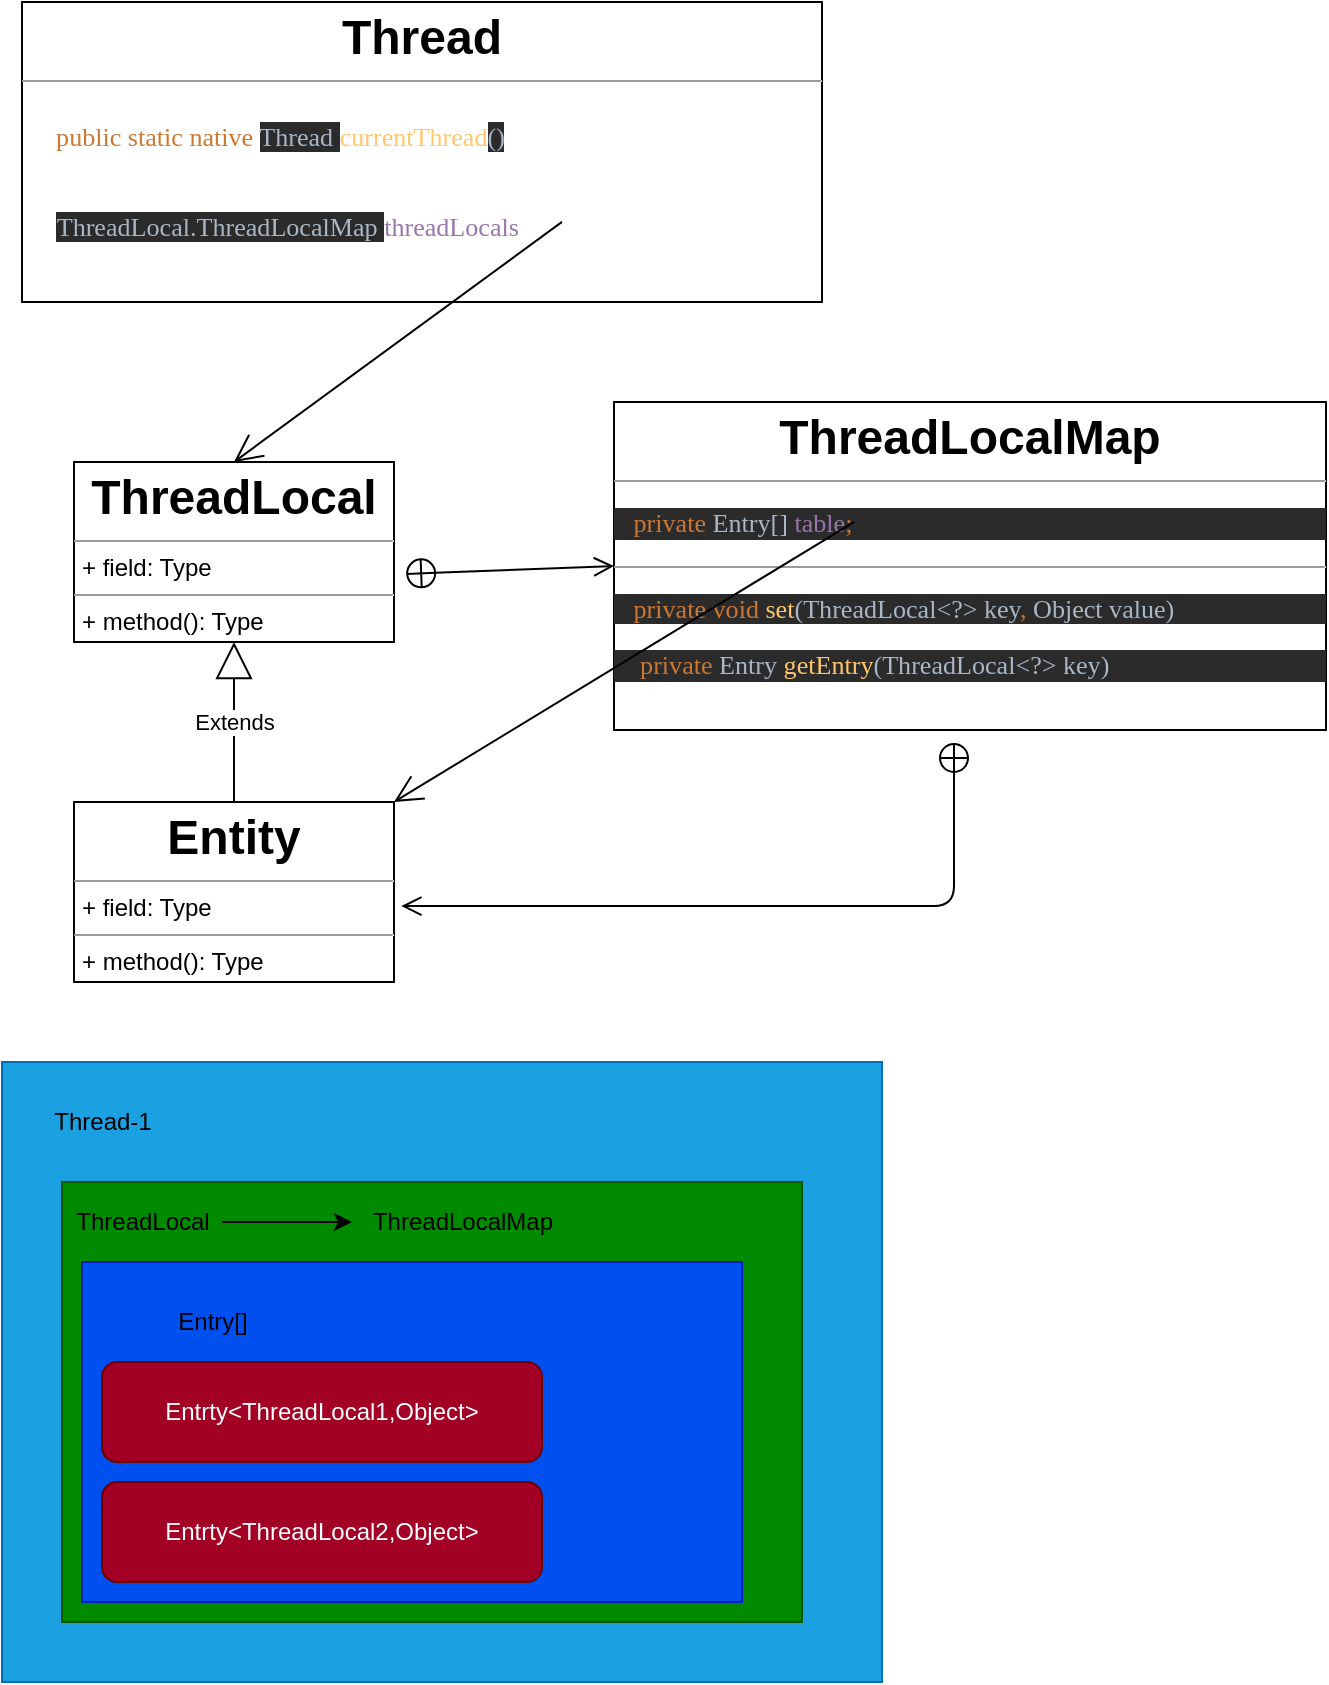 <mxfile version="13.1.3" pages="3">
    <diagram id="6hGFLwfOUW9BJ-s0fimq" name="ThreadLocal">
        <mxGraphModel dx="952" dy="685" grid="1" gridSize="10" guides="1" tooltips="1" connect="1" arrows="1" fold="1" page="1" pageScale="1" pageWidth="827" pageHeight="1169" math="0" shadow="0">
            <root>
                <mxCell id="0"/>
                <mxCell id="1" parent="0"/>
                <mxCell id="18" value="" style="group" parent="1" vertex="1" connectable="0">
                    <mxGeometry x="20" y="10" width="652" height="490" as="geometry"/>
                </mxCell>
                <mxCell id="6" value="&lt;h1 style=&quot;margin: 0px ; margin-top: 4px ; text-align: center&quot;&gt;&lt;b&gt;ThreadLocal&lt;/b&gt;&lt;/h1&gt;&lt;hr size=&quot;1&quot;&gt;&lt;p style=&quot;margin: 0px ; margin-left: 4px&quot;&gt;+ field: Type&lt;/p&gt;&lt;hr size=&quot;1&quot;&gt;&lt;p style=&quot;margin: 0px ; margin-left: 4px&quot;&gt;+ method(): Type&lt;/p&gt;" style="verticalAlign=top;align=left;overflow=fill;fontSize=12;fontFamily=Helvetica;html=1;" parent="18" vertex="1">
                    <mxGeometry x="26" y="230" width="160" height="90" as="geometry"/>
                </mxCell>
                <mxCell id="9" value="&lt;h1 style=&quot;margin: 0px ; margin-top: 4px ; text-align: center&quot;&gt;&lt;b&gt;ThreadLocalMap&lt;/b&gt;&lt;/h1&gt;&lt;hr size=&quot;1&quot;&gt;&lt;pre style=&quot;background-color: #2b2b2b ; color: #a9b7c6 ; font-family: &amp;#34;jetbrains mono&amp;#34; ; font-size: 9.8pt&quot;&gt;&lt;span style=&quot;color: #cc7832&quot;&gt;   private &lt;/span&gt;Entry[] &lt;span style=&quot;color: #9876aa&quot;&gt;table&lt;/span&gt;&lt;span style=&quot;color: #cc7832&quot;&gt;;&lt;/span&gt;&lt;/pre&gt;&lt;hr size=&quot;1&quot;&gt;&lt;pre style=&quot;background-color: #2b2b2b ; color: #a9b7c6 ; font-family: &amp;#34;jetbrains mono&amp;#34; ; font-size: 9.8pt&quot;&gt;&lt;span style=&quot;color: #cc7832&quot;&gt;   private void &lt;/span&gt;&lt;span style=&quot;color: #ffc66d&quot;&gt;set&lt;/span&gt;(ThreadLocal&amp;lt;?&amp;gt; key&lt;span style=&quot;color: #cc7832&quot;&gt;, &lt;/span&gt;Object value)&lt;/pre&gt;&lt;pre style=&quot;background-color: #2b2b2b ; color: #a9b7c6 ; font-family: &amp;#34;jetbrains mono&amp;#34; ; font-size: 9.8pt&quot;&gt;&lt;span style=&quot;font-size: 9.8pt ; white-space: nowrap ; color: rgb(204 , 120 , 50)&quot;&gt;&amp;nbsp; &amp;nbsp; private &lt;/span&gt;&lt;span style=&quot;font-size: 9.8pt ; white-space: nowrap&quot;&gt;Entry &lt;/span&gt;&lt;span style=&quot;font-size: 9.8pt ; white-space: nowrap ; color: rgb(255 , 198 , 109)&quot;&gt;getEntry&lt;/span&gt;&lt;span style=&quot;font-size: 9.8pt ; white-space: nowrap&quot;&gt;(ThreadLocal&amp;lt;?&amp;gt; key)&lt;/span&gt;&lt;br&gt;&lt;/pre&gt;" style="verticalAlign=top;align=left;overflow=fill;fontSize=12;fontFamily=Helvetica;html=1;" parent="18" vertex="1">
                    <mxGeometry x="296" y="200" width="356" height="164" as="geometry"/>
                </mxCell>
                <mxCell id="10" value="&lt;h1 style=&quot;margin: 0px ; margin-top: 4px ; text-align: center&quot;&gt;&lt;b&gt;Entity&lt;/b&gt;&lt;/h1&gt;&lt;hr size=&quot;1&quot;&gt;&lt;p style=&quot;margin: 0px ; margin-left: 4px&quot;&gt;+ field: Type&lt;/p&gt;&lt;hr size=&quot;1&quot;&gt;&lt;p style=&quot;margin: 0px ; margin-left: 4px&quot;&gt;+ method(): Type&lt;/p&gt;" style="verticalAlign=top;align=left;overflow=fill;fontSize=12;fontFamily=Helvetica;html=1;" parent="18" vertex="1">
                    <mxGeometry x="26" y="400" width="160" height="90" as="geometry"/>
                </mxCell>
                <mxCell id="11" value="&lt;h1 style=&quot;margin: 0px ; margin-top: 4px ; text-align: center&quot;&gt;&lt;b&gt;Thread&lt;/b&gt;&lt;/h1&gt;&lt;hr size=&quot;1&quot;&gt;&lt;p style=&quot;margin: 0px ; margin-left: 4px&quot;&gt;&lt;/p&gt;&lt;p style=&quot;margin: 0px ; margin-left: 4px&quot;&gt;&lt;br&gt;&lt;span style=&quot;font-family: &amp;#34;jetbrains mono&amp;#34; ; font-size: 9.8pt ; color: rgb(204 , 120 , 50)&quot;&gt;&amp;nbsp; &amp;nbsp; public static native &lt;/span&gt;&lt;span style=&quot;background-color: rgb(43 , 43 , 43) ; color: rgb(169 , 183 , 198) ; font-family: &amp;#34;jetbrains mono&amp;#34; ; font-size: 9.8pt&quot;&gt;Thread &lt;/span&gt;&lt;span style=&quot;font-family: &amp;#34;jetbrains mono&amp;#34; ; font-size: 9.8pt ; color: rgb(255 , 198 , 109)&quot;&gt;currentThread&lt;/span&gt;&lt;span style=&quot;background-color: rgb(43 , 43 , 43) ; color: rgb(169 , 183 , 198) ; font-family: &amp;#34;jetbrains mono&amp;#34; ; font-size: 9.8pt&quot;&gt;()&lt;/span&gt;&lt;/p&gt;&lt;p style=&quot;margin: 0px ; margin-left: 4px&quot;&gt;&lt;br&gt;&lt;/p&gt;&lt;p style=&quot;margin: 0px ; margin-left: 4px&quot;&gt;&lt;br&gt;&lt;/p&gt;&lt;p style=&quot;margin: 0px ; margin-left: 4px&quot;&gt;&amp;nbsp; &amp;nbsp;&amp;nbsp;&lt;span style=&quot;background-color: rgb(43 , 43 , 43) ; color: rgb(169 , 183 , 198) ; font-family: &amp;#34;jetbrains mono&amp;#34; ; font-size: 9.8pt&quot;&gt;ThreadLocal.ThreadLocalMap &lt;/span&gt;&lt;span style=&quot;font-family: &amp;#34;jetbrains mono&amp;#34; ; font-size: 9.8pt ; color: rgb(152 , 118 , 170)&quot;&gt;threadLocals&lt;/span&gt;&lt;/p&gt;" style="verticalAlign=top;align=left;overflow=fill;fontSize=12;fontFamily=Helvetica;html=1;" parent="18" vertex="1">
                    <mxGeometry width="400" height="150" as="geometry"/>
                </mxCell>
                <mxCell id="12" value="" style="endArrow=open;startArrow=circlePlus;endFill=0;startFill=0;endSize=8;html=1;exitX=1.035;exitY=0.622;exitDx=0;exitDy=0;exitPerimeter=0;entryX=0;entryY=0.5;entryDx=0;entryDy=0;" parent="18" source="6" target="9" edge="1">
                    <mxGeometry width="160" relative="1" as="geometry">
                        <mxPoint x="386" y="280" as="sourcePoint"/>
                        <mxPoint x="546" y="280" as="targetPoint"/>
                    </mxGeometry>
                </mxCell>
                <mxCell id="14" value="Extends" style="endArrow=block;endSize=16;endFill=0;html=1;entryX=0.5;entryY=1;entryDx=0;entryDy=0;exitX=0.5;exitY=0;exitDx=0;exitDy=0;" parent="18" source="10" target="6" edge="1">
                    <mxGeometry width="160" relative="1" as="geometry">
                        <mxPoint x="86" y="390" as="sourcePoint"/>
                        <mxPoint x="246" y="390" as="targetPoint"/>
                    </mxGeometry>
                </mxCell>
                <mxCell id="15" value="" style="endArrow=open;startArrow=circlePlus;endFill=0;startFill=0;endSize=8;html=1;entryX=1.023;entryY=0.578;entryDx=0;entryDy=0;entryPerimeter=0;" parent="18" target="10" edge="1">
                    <mxGeometry width="160" relative="1" as="geometry">
                        <mxPoint x="466" y="370" as="sourcePoint"/>
                        <mxPoint x="546" y="280" as="targetPoint"/>
                        <Array as="points">
                            <mxPoint x="466" y="452"/>
                        </Array>
                    </mxGeometry>
                </mxCell>
                <mxCell id="16" value="" style="endArrow=open;endFill=1;endSize=12;html=1;exitX=0.675;exitY=0.733;exitDx=0;exitDy=0;exitPerimeter=0;entryX=0.5;entryY=0;entryDx=0;entryDy=0;" parent="18" source="11" target="6" edge="1">
                    <mxGeometry width="160" relative="1" as="geometry">
                        <mxPoint x="386" y="280" as="sourcePoint"/>
                        <mxPoint x="546" y="280" as="targetPoint"/>
                    </mxGeometry>
                </mxCell>
                <mxCell id="17" value="" style="endArrow=open;endFill=1;endSize=12;html=1;entryX=1;entryY=0;entryDx=0;entryDy=0;exitX=0.337;exitY=0.366;exitDx=0;exitDy=0;exitPerimeter=0;" parent="18" source="9" target="10" edge="1">
                    <mxGeometry width="160" relative="1" as="geometry">
                        <mxPoint x="423" y="200" as="sourcePoint"/>
                        <mxPoint x="116" y="240" as="targetPoint"/>
                    </mxGeometry>
                </mxCell>
                <mxCell id="32" value="" style="group" parent="1" vertex="1" connectable="0">
                    <mxGeometry x="10" y="540" width="440" height="310" as="geometry"/>
                </mxCell>
                <mxCell id="19" value="" style="rounded=0;whiteSpace=wrap;html=1;fillColor=#1ba1e2;strokeColor=#006EAF;fontColor=#ffffff;" parent="32" vertex="1">
                    <mxGeometry width="440" height="310" as="geometry"/>
                </mxCell>
                <mxCell id="20" value="Thread-1" style="text;html=1;align=center;verticalAlign=middle;resizable=0;points=[];autosize=1;" parent="32" vertex="1">
                    <mxGeometry x="20" y="20" width="60" height="20" as="geometry"/>
                </mxCell>
                <mxCell id="21" value="" style="rounded=0;whiteSpace=wrap;html=1;fillColor=#008a00;strokeColor=#005700;fontColor=#ffffff;" parent="32" vertex="1">
                    <mxGeometry x="30" y="60" width="370" height="220" as="geometry"/>
                </mxCell>
                <mxCell id="22" value="ThreadLocal" style="text;html=1;align=center;verticalAlign=middle;resizable=0;points=[];autosize=1;" parent="32" vertex="1">
                    <mxGeometry x="30" y="70" width="80" height="20" as="geometry"/>
                </mxCell>
                <mxCell id="23" value="ThreadLocalMap" style="text;html=1;align=center;verticalAlign=middle;resizable=0;points=[];autosize=1;" parent="32" vertex="1">
                    <mxGeometry x="175" y="70" width="110" height="20" as="geometry"/>
                </mxCell>
                <mxCell id="24" value="" style="edgeStyle=orthogonalEdgeStyle;rounded=0;orthogonalLoop=1;jettySize=auto;html=1;" parent="32" source="22" target="23" edge="1">
                    <mxGeometry relative="1" as="geometry"/>
                </mxCell>
                <mxCell id="27" value="" style="rounded=0;whiteSpace=wrap;html=1;fillColor=#0050ef;strokeColor=#001DBC;fontColor=#ffffff;" parent="32" vertex="1">
                    <mxGeometry x="40" y="100" width="330" height="170" as="geometry"/>
                </mxCell>
                <mxCell id="29" value="Entry[]" style="text;html=1;align=center;verticalAlign=middle;resizable=0;points=[];autosize=1;" parent="32" vertex="1">
                    <mxGeometry x="80" y="120" width="50" height="20" as="geometry"/>
                </mxCell>
                <mxCell id="30" value="Entrty&amp;lt;ThreadLocal1,Object&amp;gt;" style="rounded=1;whiteSpace=wrap;html=1;fillColor=#a20025;strokeColor=#6F0000;fontColor=#ffffff;" parent="32" vertex="1">
                    <mxGeometry x="50" y="150" width="220" height="50" as="geometry"/>
                </mxCell>
                <mxCell id="31" value="&lt;span&gt;Entrty&amp;lt;ThreadLocal2,Object&amp;gt;&lt;/span&gt;" style="rounded=1;whiteSpace=wrap;html=1;fillColor=#a20025;strokeColor=#6F0000;fontColor=#ffffff;" parent="32" vertex="1">
                    <mxGeometry x="50" y="210" width="220" height="50" as="geometry"/>
                </mxCell>
            </root>
        </mxGraphModel>
    </diagram>
    <diagram id="C3bg06jzLSXeeiRQfkHA" name="CAS vs Sync">
        <mxGraphModel dx="952" dy="685" grid="1" gridSize="10" guides="1" tooltips="1" connect="1" arrows="1" fold="1" page="1" pageScale="1" pageWidth="827" pageHeight="1169" math="0" shadow="0">
            <root>
                <mxCell id="J-xeYt7vEhWOmL54CXmc-0"/>
                <mxCell id="J-xeYt7vEhWOmL54CXmc-1" parent="J-xeYt7vEhWOmL54CXmc-0"/>
                <mxCell id="J-xeYt7vEhWOmL54CXmc-37" value="" style="group" parent="J-xeYt7vEhWOmL54CXmc-1" vertex="1" connectable="0">
                    <mxGeometry x="5" y="48" width="288" height="342" as="geometry"/>
                </mxCell>
                <mxCell id="J-xeYt7vEhWOmL54CXmc-35" value="Sync 悲观锁" style="text;html=1;align=center;verticalAlign=middle;resizable=0;points=[];autosize=1;" parent="J-xeYt7vEhWOmL54CXmc-37" vertex="1">
                    <mxGeometry y="322" width="80" height="20" as="geometry"/>
                </mxCell>
                <mxCell id="J-xeYt7vEhWOmL54CXmc-36" value="" style="group" parent="J-xeYt7vEhWOmL54CXmc-37" vertex="1" connectable="0">
                    <mxGeometry x="45" width="243" height="297" as="geometry"/>
                </mxCell>
                <mxCell id="J-xeYt7vEhWOmL54CXmc-25" value="" style="rounded=0;whiteSpace=wrap;html=1;fillColor=#eeeeee;strokeColor=#36393d;" parent="J-xeYt7vEhWOmL54CXmc-36" vertex="1">
                    <mxGeometry x="10" y="122" width="180" height="60" as="geometry"/>
                </mxCell>
                <mxCell id="J-xeYt7vEhWOmL54CXmc-26" value="&lt;b&gt;&lt;font style=&quot;font-size: 15px&quot; color=&quot;#000000&quot;&gt;count = count++&lt;/font&gt;&lt;/b&gt;" style="text;html=1;align=center;verticalAlign=middle;resizable=0;points=[];autosize=1;" parent="J-xeYt7vEhWOmL54CXmc-36" vertex="1">
                    <mxGeometry x="35" y="142" width="130" height="20" as="geometry"/>
                </mxCell>
                <mxCell id="J-xeYt7vEhWOmL54CXmc-27" value="" style="shape=flexArrow;endArrow=classic;html=1;" parent="J-xeYt7vEhWOmL54CXmc-36" edge="1">
                    <mxGeometry width="50" height="50" relative="1" as="geometry">
                        <mxPoint x="160" y="16" as="sourcePoint"/>
                        <mxPoint x="160" y="76" as="targetPoint"/>
                        <Array as="points">
                            <mxPoint x="160.5" y="16"/>
                        </Array>
                    </mxGeometry>
                </mxCell>
                <mxCell id="J-xeYt7vEhWOmL54CXmc-28" value="" style="shape=flexArrow;endArrow=classic;html=1;fillColor=#e51400;strokeColor=#B20000;" parent="J-xeYt7vEhWOmL54CXmc-36" edge="1">
                    <mxGeometry width="50" height="50" relative="1" as="geometry">
                        <mxPoint x="190" y="18" as="sourcePoint"/>
                        <mxPoint x="190" y="78" as="targetPoint"/>
                    </mxGeometry>
                </mxCell>
                <mxCell id="J-xeYt7vEhWOmL54CXmc-29" value="" style="shape=flexArrow;endArrow=classic;html=1;fillColor=#e51400;strokeColor=#B20000;" parent="J-xeYt7vEhWOmL54CXmc-36" edge="1">
                    <mxGeometry width="50" height="50" relative="1" as="geometry">
                        <mxPoint x="213" y="20" as="sourcePoint"/>
                        <mxPoint x="213" y="80" as="targetPoint"/>
                    </mxGeometry>
                </mxCell>
                <mxCell id="J-xeYt7vEhWOmL54CXmc-30" value="" style="shape=flexArrow;endArrow=classic;html=1;fillColor=#e51400;strokeColor=#B20000;" parent="J-xeYt7vEhWOmL54CXmc-36" edge="1">
                    <mxGeometry width="50" height="50" relative="1" as="geometry">
                        <mxPoint x="243" y="22" as="sourcePoint"/>
                        <mxPoint x="243" y="82" as="targetPoint"/>
                    </mxGeometry>
                </mxCell>
                <mxCell id="J-xeYt7vEhWOmL54CXmc-31" value="count = 0&lt;br&gt;count = count++" style="text;html=1;align=center;verticalAlign=middle;resizable=0;points=[];autosize=1;" parent="J-xeYt7vEhWOmL54CXmc-36" vertex="1">
                    <mxGeometry x="17" width="100" height="30" as="geometry"/>
                </mxCell>
                <mxCell id="J-xeYt7vEhWOmL54CXmc-32" value="" style="shape=flexArrow;endArrow=classic;html=1;" parent="J-xeYt7vEhWOmL54CXmc-36" edge="1">
                    <mxGeometry width="50" height="50" relative="1" as="geometry">
                        <mxPoint x="35" y="235" as="sourcePoint"/>
                        <mxPoint x="35" y="295" as="targetPoint"/>
                        <Array as="points">
                            <mxPoint x="35.5" y="235"/>
                        </Array>
                    </mxGeometry>
                </mxCell>
                <mxCell id="J-xeYt7vEhWOmL54CXmc-33" value="" style="shape=flexArrow;endArrow=classic;html=1;fillColor=#e51400;strokeColor=#B20000;" parent="J-xeYt7vEhWOmL54CXmc-36" edge="1">
                    <mxGeometry width="50" height="50" relative="1" as="geometry">
                        <mxPoint x="65" y="237" as="sourcePoint"/>
                        <mxPoint x="65" y="297" as="targetPoint"/>
                    </mxGeometry>
                </mxCell>
                <mxCell id="J-xeYt7vEhWOmL54CXmc-34" value="锁" style="ellipse;whiteSpace=wrap;html=1;aspect=fixed;fillColor=#a20025;strokeColor=#6F0000;fontColor=#ffffff;" parent="J-xeYt7vEhWOmL54CXmc-36" vertex="1">
                    <mxGeometry y="92" width="50" height="50" as="geometry"/>
                </mxCell>
                <mxCell id="J-xeYt7vEhWOmL54CXmc-38" value="" style="group" parent="J-xeYt7vEhWOmL54CXmc-1" vertex="1" connectable="0">
                    <mxGeometry x="430" y="30" width="380" height="536" as="geometry"/>
                </mxCell>
                <mxCell id="J-xeYt7vEhWOmL54CXmc-2" value="cou" style="rounded=0;whiteSpace=wrap;html=1;fillColor=#f9f7ed;strokeColor=#36393d;" parent="J-xeYt7vEhWOmL54CXmc-38" vertex="1">
                    <mxGeometry y="90" width="210" height="60" as="geometry"/>
                </mxCell>
                <mxCell id="J-xeYt7vEhWOmL54CXmc-3" value="" style="rounded=0;whiteSpace=wrap;html=1;fillColor=#f9f7ed;strokeColor=#36393d;" parent="J-xeYt7vEhWOmL54CXmc-38" vertex="1">
                    <mxGeometry y="180" width="210" height="60" as="geometry"/>
                </mxCell>
                <mxCell id="J-xeYt7vEhWOmL54CXmc-16" style="edgeStyle=orthogonalEdgeStyle;rounded=0;orthogonalLoop=1;jettySize=auto;html=1;entryX=0.75;entryY=0;entryDx=0;entryDy=0;" parent="J-xeYt7vEhWOmL54CXmc-38" source="J-xeYt7vEhWOmL54CXmc-4" target="J-xeYt7vEhWOmL54CXmc-2" edge="1">
                    <mxGeometry relative="1" as="geometry">
                        <mxPoint x="210" y="30" as="targetPoint"/>
                        <Array as="points">
                            <mxPoint x="380" y="365"/>
                            <mxPoint x="380" y="10"/>
                            <mxPoint x="158" y="10"/>
                        </Array>
                    </mxGeometry>
                </mxCell>
                <mxCell id="J-xeYt7vEhWOmL54CXmc-4" value="" style="rounded=0;whiteSpace=wrap;html=1;fillColor=#ffcc99;strokeColor=#36393d;" parent="J-xeYt7vEhWOmL54CXmc-38" vertex="1">
                    <mxGeometry x="10" y="290" width="200" height="150" as="geometry"/>
                </mxCell>
                <mxCell id="J-xeYt7vEhWOmL54CXmc-5" value="" style="rounded=0;whiteSpace=wrap;html=1;fillColor=#f9f7ed;strokeColor=#36393d;" parent="J-xeYt7vEhWOmL54CXmc-38" vertex="1">
                    <mxGeometry x="40" y="300" width="160" height="60" as="geometry"/>
                </mxCell>
                <mxCell id="J-xeYt7vEhWOmL54CXmc-6" value="" style="rounded=0;whiteSpace=wrap;html=1;fillColor=#f9f7ed;strokeColor=#36393d;" parent="J-xeYt7vEhWOmL54CXmc-38" vertex="1">
                    <mxGeometry x="52.5" y="370" width="135" height="60" as="geometry"/>
                </mxCell>
                <mxCell id="J-xeYt7vEhWOmL54CXmc-7" value="&lt;b&gt;&lt;font style=&quot;font-size: 15px&quot; color=&quot;#000000&quot;&gt;count = 1&lt;/font&gt;&lt;/b&gt;" style="text;html=1;align=center;verticalAlign=middle;resizable=0;points=[];autosize=1;" parent="J-xeYt7vEhWOmL54CXmc-38" vertex="1">
                    <mxGeometry x="20" y="100" width="80" height="20" as="geometry"/>
                </mxCell>
                <mxCell id="J-xeYt7vEhWOmL54CXmc-8" value="&lt;b&gt;&lt;font style=&quot;font-size: 15px&quot; color=&quot;#000000&quot;&gt;count ++1---&amp;gt;2&lt;/font&gt;&lt;/b&gt;" style="text;html=1;align=center;verticalAlign=middle;resizable=0;points=[];autosize=1;" parent="J-xeYt7vEhWOmL54CXmc-38" vertex="1">
                    <mxGeometry x="20" y="200" width="120" height="20" as="geometry"/>
                </mxCell>
                <mxCell id="J-xeYt7vEhWOmL54CXmc-13" style="edgeStyle=orthogonalEdgeStyle;rounded=0;orthogonalLoop=1;jettySize=auto;html=1;entryX=0.5;entryY=0;entryDx=0;entryDy=0;" parent="J-xeYt7vEhWOmL54CXmc-38" source="J-xeYt7vEhWOmL54CXmc-3" target="J-xeYt7vEhWOmL54CXmc-4" edge="1">
                    <mxGeometry relative="1" as="geometry"/>
                </mxCell>
                <mxCell id="J-xeYt7vEhWOmL54CXmc-9" value="" style="endArrow=classic;html=1;exitX=0.5;exitY=1;exitDx=0;exitDy=0;" parent="J-xeYt7vEhWOmL54CXmc-38" source="J-xeYt7vEhWOmL54CXmc-2" target="J-xeYt7vEhWOmL54CXmc-3" edge="1">
                    <mxGeometry width="50" height="50" relative="1" as="geometry">
                        <mxPoint x="-40" y="250" as="sourcePoint"/>
                        <mxPoint x="10" y="290" as="targetPoint"/>
                    </mxGeometry>
                </mxCell>
                <mxCell id="J-xeYt7vEhWOmL54CXmc-14" value="&lt;b&gt;&lt;font style=&quot;font-size: 15px&quot; color=&quot;#000000&quot;&gt;Compare&lt;br&gt;count ? 1&lt;br&gt;&lt;/font&gt;&lt;/b&gt;" style="text;html=1;align=center;verticalAlign=middle;resizable=0;points=[];autosize=1;" parent="J-xeYt7vEhWOmL54CXmc-38" vertex="1">
                    <mxGeometry x="70" y="315" width="80" height="30" as="geometry"/>
                </mxCell>
                <mxCell id="J-xeYt7vEhWOmL54CXmc-15" value="&lt;b&gt;&lt;font style=&quot;font-size: 15px&quot; color=&quot;#000000&quot;&gt;Swap 1---&amp;gt; 2&lt;br&gt;&lt;/font&gt;&lt;/b&gt;" style="text;html=1;align=center;verticalAlign=middle;resizable=0;points=[];autosize=1;" parent="J-xeYt7vEhWOmL54CXmc-38" vertex="1">
                    <mxGeometry x="60" y="390" width="100" height="20" as="geometry"/>
                </mxCell>
                <mxCell id="J-xeYt7vEhWOmL54CXmc-17" value="CAS&lt;br&gt;" style="text;html=1;align=center;verticalAlign=middle;resizable=0;points=[];autosize=1;" parent="J-xeYt7vEhWOmL54CXmc-38" vertex="1">
                    <mxGeometry x="273" y="191" width="40" height="20" as="geometry"/>
                </mxCell>
                <mxCell id="J-xeYt7vEhWOmL54CXmc-18" value="" style="shape=flexArrow;endArrow=classic;html=1;" parent="J-xeYt7vEhWOmL54CXmc-38" edge="1">
                    <mxGeometry width="50" height="50" relative="1" as="geometry">
                        <mxPoint x="40" as="sourcePoint"/>
                        <mxPoint x="40" y="60" as="targetPoint"/>
                    </mxGeometry>
                </mxCell>
                <mxCell id="J-xeYt7vEhWOmL54CXmc-19" value="" style="shape=flexArrow;endArrow=classic;html=1;" parent="J-xeYt7vEhWOmL54CXmc-38" edge="1">
                    <mxGeometry width="50" height="50" relative="1" as="geometry">
                        <mxPoint x="70" y="2" as="sourcePoint"/>
                        <mxPoint x="70" y="62" as="targetPoint"/>
                    </mxGeometry>
                </mxCell>
                <mxCell id="J-xeYt7vEhWOmL54CXmc-20" value="" style="shape=flexArrow;endArrow=classic;html=1;" parent="J-xeYt7vEhWOmL54CXmc-38" edge="1">
                    <mxGeometry width="50" height="50" relative="1" as="geometry">
                        <mxPoint x="21.5" y="470" as="sourcePoint"/>
                        <mxPoint x="21.5" y="530" as="targetPoint"/>
                    </mxGeometry>
                </mxCell>
                <mxCell id="J-xeYt7vEhWOmL54CXmc-21" value="" style="shape=flexArrow;endArrow=classic;html=1;" parent="J-xeYt7vEhWOmL54CXmc-38" edge="1">
                    <mxGeometry width="50" height="50" relative="1" as="geometry">
                        <mxPoint x="51.5" y="472" as="sourcePoint"/>
                        <mxPoint x="51.5" y="532" as="targetPoint"/>
                    </mxGeometry>
                </mxCell>
                <mxCell id="J-xeYt7vEhWOmL54CXmc-22" value="" style="shape=flexArrow;endArrow=classic;html=1;" parent="J-xeYt7vEhWOmL54CXmc-38" edge="1">
                    <mxGeometry width="50" height="50" relative="1" as="geometry">
                        <mxPoint x="74.5" y="474" as="sourcePoint"/>
                        <mxPoint x="74.5" y="534" as="targetPoint"/>
                    </mxGeometry>
                </mxCell>
                <mxCell id="J-xeYt7vEhWOmL54CXmc-23" value="" style="shape=flexArrow;endArrow=classic;html=1;" parent="J-xeYt7vEhWOmL54CXmc-38" edge="1">
                    <mxGeometry width="50" height="50" relative="1" as="geometry">
                        <mxPoint x="104.5" y="476" as="sourcePoint"/>
                        <mxPoint x="104.5" y="536" as="targetPoint"/>
                    </mxGeometry>
                </mxCell>
                <mxCell id="J-xeYt7vEhWOmL54CXmc-24" value="Text" style="text;html=1;align=center;verticalAlign=middle;resizable=0;points=[];autosize=1;" parent="J-xeYt7vEhWOmL54CXmc-38" vertex="1">
                    <mxGeometry x="195" y="506" width="40" height="20" as="geometry"/>
                </mxCell>
            </root>
        </mxGraphModel>
    </diagram>
    <diagram id="_Qss3_vUQX4qvZxgMgW1" name="FutureTask">
        <mxGraphModel dx="952" dy="685" grid="1" gridSize="10" guides="1" tooltips="1" connect="1" arrows="1" fold="1" page="1" pageScale="1" pageWidth="827" pageHeight="1169" background="none" math="0" shadow="0">
            <root>
                <mxCell id="ssK1hMnGsCodJUUgialT-0"/>
                <mxCell id="ssK1hMnGsCodJUUgialT-1" parent="ssK1hMnGsCodJUUgialT-0"/>
                <mxCell id="ssK1hMnGsCodJUUgialT-2" value="«interface»&lt;br&gt;&lt;pre style=&quot;background-color: #2b2b2b ; color: #a9b7c6 ; font-family: &amp;#34;jetbrains mono&amp;#34; ; font-size: 9.8pt&quot;&gt;RunnableFuture&lt;/pre&gt;" style="html=1;" parent="ssK1hMnGsCodJUUgialT-1" vertex="1">
                    <mxGeometry x="340" y="160" width="110" height="70" as="geometry"/>
                </mxCell>
                <mxCell id="ssK1hMnGsCodJUUgialT-3" value="«interface»&lt;br&gt;&lt;pre style=&quot;background-color: #2b2b2b ; color: #a9b7c6 ; font-family: &amp;#34;jetbrains mono&amp;#34; ; font-size: 9.8pt&quot;&gt;Runnable&lt;/pre&gt;" style="html=1;" parent="ssK1hMnGsCodJUUgialT-1" vertex="1">
                    <mxGeometry x="430" y="30" width="110" height="70" as="geometry"/>
                </mxCell>
                <mxCell id="ssK1hMnGsCodJUUgialT-4" value="«interface»&lt;br&gt;&lt;pre style=&quot;background-color: #2b2b2b ; color: #a9b7c6 ; font-family: &amp;#34;jetbrains mono&amp;#34; ; font-size: 9.8pt&quot;&gt;&lt;pre style=&quot;font-family: &amp;#34;jetbrains mono&amp;#34; ; font-size: 9.8pt&quot;&gt;Future&lt;/pre&gt;&lt;/pre&gt;" style="html=1;" parent="ssK1hMnGsCodJUUgialT-1" vertex="1">
                    <mxGeometry x="250" y="30" width="110" height="70" as="geometry"/>
                </mxCell>
                <mxCell id="OXL2tJBqi7OweN5Bub2e-0" value="Extends" style="endArrow=block;endSize=16;endFill=0;html=1;entryX=0.5;entryY=1;entryDx=0;entryDy=0;exitX=0;exitY=0.5;exitDx=0;exitDy=0;" parent="ssK1hMnGsCodJUUgialT-1" source="ssK1hMnGsCodJUUgialT-2" target="ssK1hMnGsCodJUUgialT-4" edge="1">
                    <mxGeometry width="160" relative="1" as="geometry">
                        <mxPoint x="360" y="150" as="sourcePoint"/>
                        <mxPoint x="570" y="350" as="targetPoint"/>
                        <Array as="points">
                            <mxPoint x="300" y="195"/>
                        </Array>
                    </mxGeometry>
                </mxCell>
                <mxCell id="OXL2tJBqi7OweN5Bub2e-1" value="Extends" style="endArrow=block;endSize=16;endFill=0;html=1;entryX=0.5;entryY=1;entryDx=0;entryDy=0;exitX=1;exitY=0.5;exitDx=0;exitDy=0;" edge="1" parent="ssK1hMnGsCodJUUgialT-1" source="ssK1hMnGsCodJUUgialT-2" target="ssK1hMnGsCodJUUgialT-3">
                    <mxGeometry width="160" relative="1" as="geometry">
                        <mxPoint x="250" y="350" as="sourcePoint"/>
                        <mxPoint x="410" y="350" as="targetPoint"/>
                        <Array as="points">
                            <mxPoint x="480" y="195"/>
                        </Array>
                    </mxGeometry>
                </mxCell>
                <mxCell id="OXL2tJBqi7OweN5Bub2e-2" value="&lt;p style=&quot;margin: 0px ; margin-top: 4px ; text-align: center&quot;&gt;&lt;b&gt;FutureTask&lt;/b&gt;&lt;/p&gt;&lt;hr size=&quot;1&quot;&gt;&lt;div style=&quot;height: 2px&quot;&gt;&lt;/div&gt;" style="verticalAlign=top;align=left;overflow=fill;fontSize=12;fontFamily=Helvetica;html=1;" vertex="1" parent="ssK1hMnGsCodJUUgialT-1">
                    <mxGeometry x="325" y="320" width="140" height="60" as="geometry"/>
                </mxCell>
                <mxCell id="OXL2tJBqi7OweN5Bub2e-3" value="" style="endArrow=block;dashed=1;endFill=0;endSize=12;html=1;entryX=0.5;entryY=1;entryDx=0;entryDy=0;exitX=0.5;exitY=0;exitDx=0;exitDy=0;" edge="1" parent="ssK1hMnGsCodJUUgialT-1" source="OXL2tJBqi7OweN5Bub2e-2" target="ssK1hMnGsCodJUUgialT-2">
                    <mxGeometry width="160" relative="1" as="geometry">
                        <mxPoint x="405" y="310" as="sourcePoint"/>
                        <mxPoint x="565" y="310" as="targetPoint"/>
                    </mxGeometry>
                </mxCell>
            </root>
        </mxGraphModel>
    </diagram>
</mxfile>